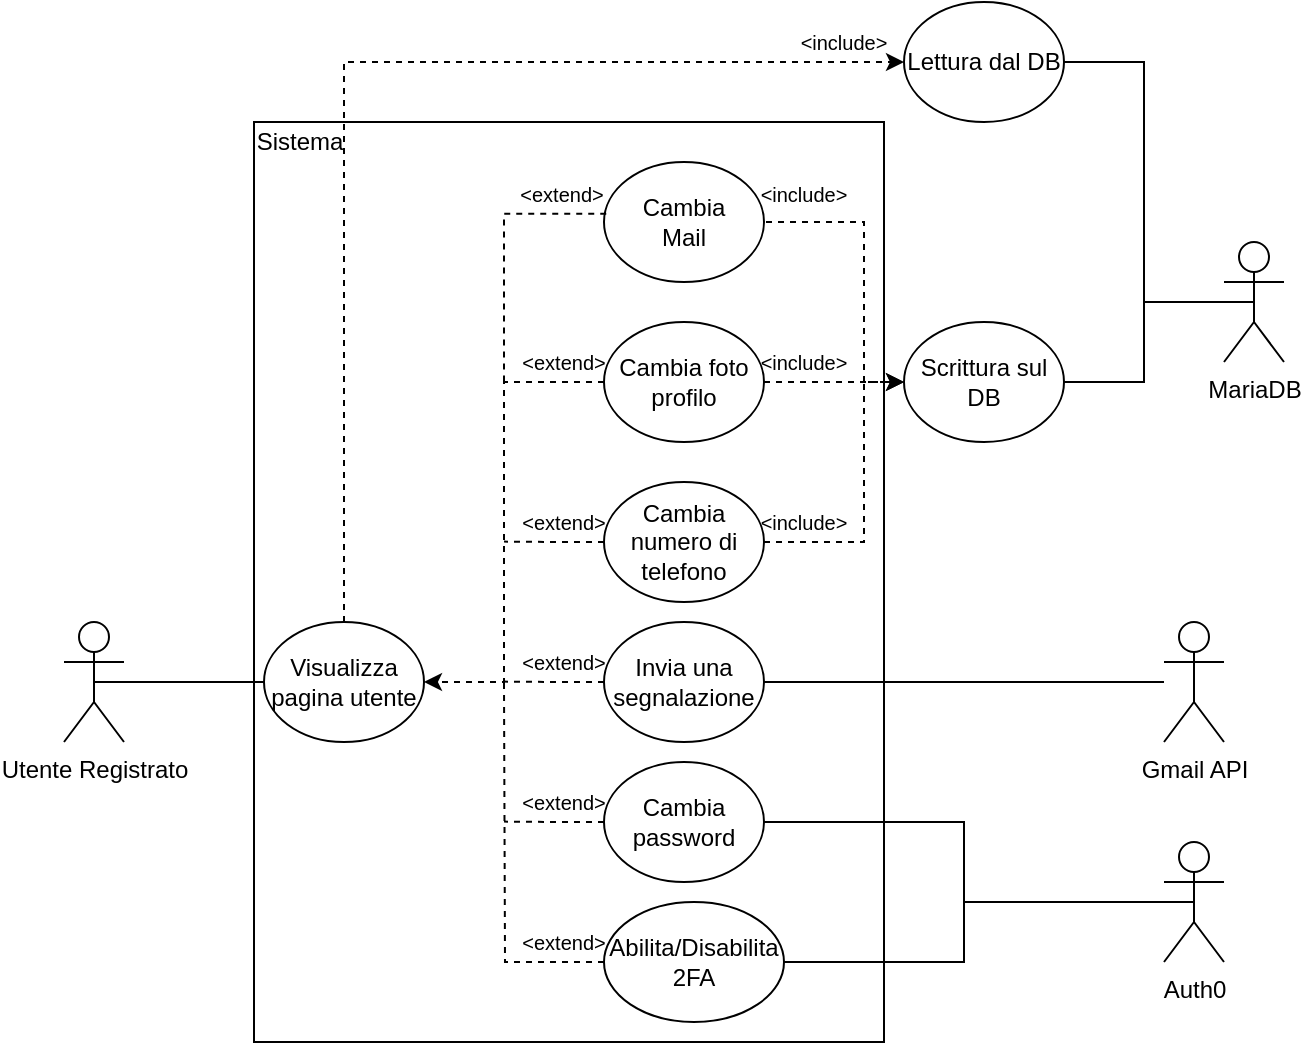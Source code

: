 <mxfile version="14.6.13" type="device"><diagram id="YrmtrR5xhW-ZRNekcNNf" name="Pagina-1"><mxGraphModel dx="1185" dy="1512" grid="1" gridSize="10" guides="1" tooltips="1" connect="1" arrows="1" fold="1" page="1" pageScale="1" pageWidth="1169" pageHeight="827" math="0" shadow="0"><root><mxCell id="0"/><mxCell id="1" parent="0"/><mxCell id="iA_5aMj8S0JRLhRl9lnd-29" value="" style="rounded=0;whiteSpace=wrap;html=1;" parent="1" vertex="1"><mxGeometry x="155" y="-20" width="315" height="460" as="geometry"/></mxCell><mxCell id="iA_5aMj8S0JRLhRl9lnd-4" style="edgeStyle=orthogonalEdgeStyle;rounded=0;orthogonalLoop=1;jettySize=auto;html=1;exitX=0.5;exitY=0.5;exitDx=0;exitDy=0;exitPerimeter=0;entryX=0;entryY=0.5;entryDx=0;entryDy=0;endArrow=none;endFill=0;" parent="1" source="iA_5aMj8S0JRLhRl9lnd-1" target="iA_5aMj8S0JRLhRl9lnd-3" edge="1"><mxGeometry relative="1" as="geometry"/></mxCell><mxCell id="iA_5aMj8S0JRLhRl9lnd-1" value="Utente Registrato" style="shape=umlActor;verticalLabelPosition=bottom;verticalAlign=top;html=1;outlineConnect=0;" parent="1" vertex="1"><mxGeometry x="60" y="230" width="30" height="60" as="geometry"/></mxCell><mxCell id="iA_5aMj8S0JRLhRl9lnd-17" style="edgeStyle=orthogonalEdgeStyle;rounded=0;orthogonalLoop=1;jettySize=auto;html=1;exitX=0.5;exitY=0;exitDx=0;exitDy=0;entryX=0;entryY=0.5;entryDx=0;entryDy=0;startArrow=none;startFill=0;endArrow=classic;endFill=1;dashed=1;" parent="1" source="iA_5aMj8S0JRLhRl9lnd-3" target="iA_5aMj8S0JRLhRl9lnd-16" edge="1"><mxGeometry relative="1" as="geometry"/></mxCell><mxCell id="iA_5aMj8S0JRLhRl9lnd-3" value="Visualizza pagina utente" style="ellipse;whiteSpace=wrap;html=1;" parent="1" vertex="1"><mxGeometry x="160" y="230" width="80" height="60" as="geometry"/></mxCell><mxCell id="iA_5aMj8S0JRLhRl9lnd-57" style="edgeStyle=orthogonalEdgeStyle;rounded=0;orthogonalLoop=1;jettySize=auto;html=1;exitX=0;exitY=0.5;exitDx=0;exitDy=0;entryX=1;entryY=0.5;entryDx=0;entryDy=0;dashed=1;startArrow=none;startFill=0;endArrow=classic;endFill=1;" parent="1" source="iA_5aMj8S0JRLhRl9lnd-5" target="iA_5aMj8S0JRLhRl9lnd-3" edge="1"><mxGeometry relative="1" as="geometry"><Array as="points"><mxPoint x="280" y="110"/><mxPoint x="280" y="260"/></Array></mxGeometry></mxCell><mxCell id="XUO789_bz-ScpYC1_BGr-1" style="edgeStyle=orthogonalEdgeStyle;rounded=0;orthogonalLoop=1;jettySize=auto;html=1;exitX=1;exitY=0.5;exitDx=0;exitDy=0;entryX=0;entryY=0.5;entryDx=0;entryDy=0;dashed=1;" parent="1" source="iA_5aMj8S0JRLhRl9lnd-5" target="iA_5aMj8S0JRLhRl9lnd-19" edge="1"><mxGeometry relative="1" as="geometry"/></mxCell><mxCell id="iA_5aMj8S0JRLhRl9lnd-5" value="Cambia foto profilo" style="ellipse;whiteSpace=wrap;html=1;" parent="1" vertex="1"><mxGeometry x="330" y="80" width="80" height="60" as="geometry"/></mxCell><mxCell id="iA_5aMj8S0JRLhRl9lnd-26" style="edgeStyle=orthogonalEdgeStyle;rounded=0;orthogonalLoop=1;jettySize=auto;html=1;exitX=1;exitY=0.5;exitDx=0;exitDy=0;entryX=0.5;entryY=0.5;entryDx=0;entryDy=0;entryPerimeter=0;startArrow=none;startFill=0;endArrow=none;endFill=0;" parent="1" source="iA_5aMj8S0JRLhRl9lnd-6" target="iA_5aMj8S0JRLhRl9lnd-24" edge="1"><mxGeometry relative="1" as="geometry"/></mxCell><mxCell id="XUO789_bz-ScpYC1_BGr-9" style="edgeStyle=orthogonalEdgeStyle;rounded=0;orthogonalLoop=1;jettySize=auto;html=1;exitX=0;exitY=0.5;exitDx=0;exitDy=0;dashed=1;endArrow=none;endFill=0;" parent="1" source="iA_5aMj8S0JRLhRl9lnd-6" edge="1"><mxGeometry relative="1" as="geometry"><mxPoint x="280" y="329.81" as="targetPoint"/></mxGeometry></mxCell><mxCell id="iA_5aMj8S0JRLhRl9lnd-6" value="Cambia password" style="ellipse;whiteSpace=wrap;html=1;" parent="1" vertex="1"><mxGeometry x="330" y="300" width="80" height="60" as="geometry"/></mxCell><mxCell id="XUO789_bz-ScpYC1_BGr-2" style="edgeStyle=orthogonalEdgeStyle;rounded=0;orthogonalLoop=1;jettySize=auto;html=1;exitX=1;exitY=0.5;exitDx=0;exitDy=0;entryX=0;entryY=0.5;entryDx=0;entryDy=0;dashed=1;" parent="1" source="iA_5aMj8S0JRLhRl9lnd-7" target="iA_5aMj8S0JRLhRl9lnd-19" edge="1"><mxGeometry relative="1" as="geometry"><Array as="points"><mxPoint x="460" y="190"/><mxPoint x="460" y="110"/></Array></mxGeometry></mxCell><mxCell id="XUO789_bz-ScpYC1_BGr-10" style="edgeStyle=orthogonalEdgeStyle;rounded=0;orthogonalLoop=1;jettySize=auto;html=1;exitX=0;exitY=0.5;exitDx=0;exitDy=0;dashed=1;endArrow=none;endFill=0;" parent="1" source="iA_5aMj8S0JRLhRl9lnd-7" edge="1"><mxGeometry relative="1" as="geometry"><mxPoint x="280" y="189.81" as="targetPoint"/></mxGeometry></mxCell><mxCell id="iA_5aMj8S0JRLhRl9lnd-7" value="Cambia numero di telefono" style="ellipse;whiteSpace=wrap;html=1;" parent="1" vertex="1"><mxGeometry x="330" y="160" width="80" height="60" as="geometry"/></mxCell><mxCell id="iA_5aMj8S0JRLhRl9lnd-13" value="&lt;font style=&quot;font-size: 10px&quot;&gt;&amp;lt;extend&amp;gt;&lt;/font&gt;" style="text;html=1;strokeColor=none;fillColor=none;align=center;verticalAlign=middle;whiteSpace=wrap;rounded=0;" parent="1" vertex="1"><mxGeometry x="290" y="90" width="40" height="20" as="geometry"/></mxCell><mxCell id="iA_5aMj8S0JRLhRl9lnd-14" value="&lt;font style=&quot;font-size: 10px&quot;&gt;&amp;lt;extend&amp;gt;&lt;/font&gt;" style="text;html=1;strokeColor=none;fillColor=none;align=center;verticalAlign=middle;whiteSpace=wrap;rounded=0;" parent="1" vertex="1"><mxGeometry x="290" y="170" width="40" height="20" as="geometry"/></mxCell><mxCell id="iA_5aMj8S0JRLhRl9lnd-15" value="&lt;font style=&quot;font-size: 10px&quot;&gt;&amp;lt;extend&amp;gt;&lt;/font&gt;" style="text;html=1;strokeColor=none;fillColor=none;align=center;verticalAlign=middle;whiteSpace=wrap;rounded=0;" parent="1" vertex="1"><mxGeometry x="290" y="310" width="40" height="20" as="geometry"/></mxCell><mxCell id="iA_5aMj8S0JRLhRl9lnd-27" style="edgeStyle=orthogonalEdgeStyle;rounded=0;orthogonalLoop=1;jettySize=auto;html=1;exitX=1;exitY=0.5;exitDx=0;exitDy=0;startArrow=none;startFill=0;endArrow=none;endFill=0;" parent="1" source="iA_5aMj8S0JRLhRl9lnd-16" target="iA_5aMj8S0JRLhRl9lnd-25" edge="1"><mxGeometry relative="1" as="geometry"><Array as="points"><mxPoint x="600" y="-50"/><mxPoint x="600" y="70"/></Array></mxGeometry></mxCell><mxCell id="iA_5aMj8S0JRLhRl9lnd-16" value="Lettura dal DB" style="ellipse;whiteSpace=wrap;html=1;" parent="1" vertex="1"><mxGeometry x="480" y="-80" width="80" height="60" as="geometry"/></mxCell><mxCell id="iA_5aMj8S0JRLhRl9lnd-18" value="&lt;font style=&quot;font-size: 10px&quot;&gt;&amp;lt;include&amp;gt;&lt;/font&gt;" style="text;html=1;strokeColor=none;fillColor=none;align=center;verticalAlign=middle;whiteSpace=wrap;rounded=0;" parent="1" vertex="1"><mxGeometry x="430" y="-70" width="40" height="20" as="geometry"/></mxCell><mxCell id="iA_5aMj8S0JRLhRl9lnd-28" style="edgeStyle=orthogonalEdgeStyle;rounded=0;orthogonalLoop=1;jettySize=auto;html=1;exitX=1;exitY=0.5;exitDx=0;exitDy=0;entryX=0.5;entryY=0.5;entryDx=0;entryDy=0;entryPerimeter=0;startArrow=none;startFill=0;endArrow=none;endFill=0;" parent="1" source="iA_5aMj8S0JRLhRl9lnd-19" target="iA_5aMj8S0JRLhRl9lnd-25" edge="1"><mxGeometry relative="1" as="geometry"/></mxCell><mxCell id="iA_5aMj8S0JRLhRl9lnd-19" value="Scrittura sul DB" style="ellipse;whiteSpace=wrap;html=1;" parent="1" vertex="1"><mxGeometry x="480" y="80" width="80" height="60" as="geometry"/></mxCell><mxCell id="iA_5aMj8S0JRLhRl9lnd-23" value="&lt;font style=&quot;font-size: 10px&quot;&gt;&amp;lt;include&amp;gt;&lt;/font&gt;" style="text;html=1;strokeColor=none;fillColor=none;align=center;verticalAlign=middle;whiteSpace=wrap;rounded=0;" parent="1" vertex="1"><mxGeometry x="410" y="90" width="40" height="20" as="geometry"/></mxCell><mxCell id="iA_5aMj8S0JRLhRl9lnd-24" value="Auth0" style="shape=umlActor;verticalLabelPosition=bottom;verticalAlign=top;html=1;outlineConnect=0;" parent="1" vertex="1"><mxGeometry x="610" y="340" width="30" height="60" as="geometry"/></mxCell><mxCell id="iA_5aMj8S0JRLhRl9lnd-25" value="MariaDB" style="shape=umlActor;verticalLabelPosition=bottom;verticalAlign=top;html=1;outlineConnect=0;" parent="1" vertex="1"><mxGeometry x="640" y="40" width="30" height="60" as="geometry"/></mxCell><mxCell id="iA_5aMj8S0JRLhRl9lnd-30" value="Sistema" style="text;html=1;strokeColor=none;fillColor=none;align=center;verticalAlign=middle;whiteSpace=wrap;rounded=0;" parent="1" vertex="1"><mxGeometry x="158" y="-20" width="40" height="20" as="geometry"/></mxCell><mxCell id="iA_5aMj8S0JRLhRl9lnd-35" style="edgeStyle=orthogonalEdgeStyle;rounded=0;orthogonalLoop=1;jettySize=auto;html=1;exitX=0;exitY=0.5;exitDx=0;exitDy=0;startArrow=none;startFill=0;endArrow=none;endFill=0;dashed=1;" parent="1" source="iA_5aMj8S0JRLhRl9lnd-32" edge="1"><mxGeometry relative="1" as="geometry"><mxPoint x="280" y="260" as="targetPoint"/></mxGeometry></mxCell><mxCell id="XUO789_bz-ScpYC1_BGr-6" style="edgeStyle=orthogonalEdgeStyle;rounded=0;orthogonalLoop=1;jettySize=auto;html=1;exitX=1;exitY=0.5;exitDx=0;exitDy=0;entryX=0.5;entryY=0.5;entryDx=0;entryDy=0;entryPerimeter=0;endArrow=none;endFill=0;" parent="1" source="iA_5aMj8S0JRLhRl9lnd-32" target="iA_5aMj8S0JRLhRl9lnd-24" edge="1"><mxGeometry relative="1" as="geometry"><Array as="points"><mxPoint x="510" y="400"/><mxPoint x="510" y="370"/></Array></mxGeometry></mxCell><mxCell id="iA_5aMj8S0JRLhRl9lnd-32" value="Abilita/Disabilita 2FA" style="ellipse;whiteSpace=wrap;html=1;" parent="1" vertex="1"><mxGeometry x="330" y="370" width="90" height="60" as="geometry"/></mxCell><mxCell id="iA_5aMj8S0JRLhRl9lnd-36" value="&lt;font style=&quot;font-size: 10px&quot;&gt;&amp;lt;extend&amp;gt;&lt;/font&gt;" style="text;html=1;strokeColor=none;fillColor=none;align=center;verticalAlign=middle;whiteSpace=wrap;rounded=0;" parent="1" vertex="1"><mxGeometry x="290" y="380" width="40" height="20" as="geometry"/></mxCell><mxCell id="XUO789_bz-ScpYC1_BGr-4" style="edgeStyle=orthogonalEdgeStyle;rounded=0;orthogonalLoop=1;jettySize=auto;html=1;exitX=1;exitY=0.5;exitDx=0;exitDy=0;endArrow=none;endFill=0;" parent="1" source="iA_5aMj8S0JRLhRl9lnd-38" target="XUO789_bz-ScpYC1_BGr-3" edge="1"><mxGeometry relative="1" as="geometry"/></mxCell><mxCell id="XUO789_bz-ScpYC1_BGr-7" style="edgeStyle=orthogonalEdgeStyle;rounded=0;orthogonalLoop=1;jettySize=auto;html=1;exitX=0;exitY=0.5;exitDx=0;exitDy=0;endArrow=none;endFill=0;dashed=1;" parent="1" source="iA_5aMj8S0JRLhRl9lnd-38" edge="1"><mxGeometry relative="1" as="geometry"><mxPoint x="280" y="259.81" as="targetPoint"/></mxGeometry></mxCell><mxCell id="iA_5aMj8S0JRLhRl9lnd-38" value="Invia una segnalazione" style="ellipse;whiteSpace=wrap;html=1;" parent="1" vertex="1"><mxGeometry x="330" y="230" width="80" height="60" as="geometry"/></mxCell><mxCell id="iA_5aMj8S0JRLhRl9lnd-45" value="&lt;font style=&quot;font-size: 10px&quot;&gt;&amp;lt;extend&amp;gt;&lt;/font&gt;" style="text;html=1;strokeColor=none;fillColor=none;align=center;verticalAlign=middle;whiteSpace=wrap;rounded=0;" parent="1" vertex="1"><mxGeometry x="290" y="240" width="40" height="20" as="geometry"/></mxCell><mxCell id="iA_5aMj8S0JRLhRl9lnd-55" value="&lt;font style=&quot;font-size: 10px&quot;&gt;&amp;lt;include&amp;gt;&lt;/font&gt;" style="text;html=1;strokeColor=none;fillColor=none;align=center;verticalAlign=middle;whiteSpace=wrap;rounded=0;" parent="1" vertex="1"><mxGeometry x="410" y="170" width="40" height="20" as="geometry"/></mxCell><mxCell id="XUO789_bz-ScpYC1_BGr-3" value="Gmail API" style="shape=umlActor;verticalLabelPosition=bottom;verticalAlign=top;html=1;outlineConnect=0;" parent="1" vertex="1"><mxGeometry x="610" y="230" width="30" height="60" as="geometry"/></mxCell><mxCell id="cnWR0O9vbQDGyEZRkosy-2" value="Cambia&lt;br&gt;Mail" style="ellipse;whiteSpace=wrap;html=1;" vertex="1" parent="1"><mxGeometry x="330" width="80" height="60" as="geometry"/></mxCell><mxCell id="cnWR0O9vbQDGyEZRkosy-3" style="edgeStyle=orthogonalEdgeStyle;rounded=0;orthogonalLoop=1;jettySize=auto;html=1;exitX=0.014;exitY=0.431;exitDx=0;exitDy=0;dashed=1;startArrow=none;startFill=0;endArrow=none;endFill=0;exitPerimeter=0;" edge="1" parent="1" source="cnWR0O9vbQDGyEZRkosy-2"><mxGeometry relative="1" as="geometry"><Array as="points"><mxPoint x="280" y="26"/></Array><mxPoint x="310" y="34.99" as="sourcePoint"/><mxPoint x="280" y="110" as="targetPoint"/></mxGeometry></mxCell><mxCell id="cnWR0O9vbQDGyEZRkosy-4" value="&lt;font style=&quot;font-size: 10px&quot;&gt;&amp;lt;extend&amp;gt;&lt;/font&gt;" style="text;html=1;strokeColor=none;fillColor=none;align=center;verticalAlign=middle;whiteSpace=wrap;rounded=0;" vertex="1" parent="1"><mxGeometry x="289" y="6" width="40" height="20" as="geometry"/></mxCell><mxCell id="cnWR0O9vbQDGyEZRkosy-5" style="edgeStyle=orthogonalEdgeStyle;rounded=0;orthogonalLoop=1;jettySize=auto;html=1;entryX=1;entryY=0.5;entryDx=0;entryDy=0;dashed=1;endArrow=none;endFill=0;" edge="1" parent="1" target="cnWR0O9vbQDGyEZRkosy-2"><mxGeometry relative="1" as="geometry"><Array as="points"><mxPoint x="460" y="30"/></Array><mxPoint x="460" y="110" as="sourcePoint"/><mxPoint x="450" y="40" as="targetPoint"/></mxGeometry></mxCell><mxCell id="cnWR0O9vbQDGyEZRkosy-6" value="&lt;font style=&quot;font-size: 10px&quot;&gt;&amp;lt;include&amp;gt;&lt;/font&gt;" style="text;html=1;strokeColor=none;fillColor=none;align=center;verticalAlign=middle;whiteSpace=wrap;rounded=0;" vertex="1" parent="1"><mxGeometry x="410" y="6" width="40" height="20" as="geometry"/></mxCell></root></mxGraphModel></diagram></mxfile>